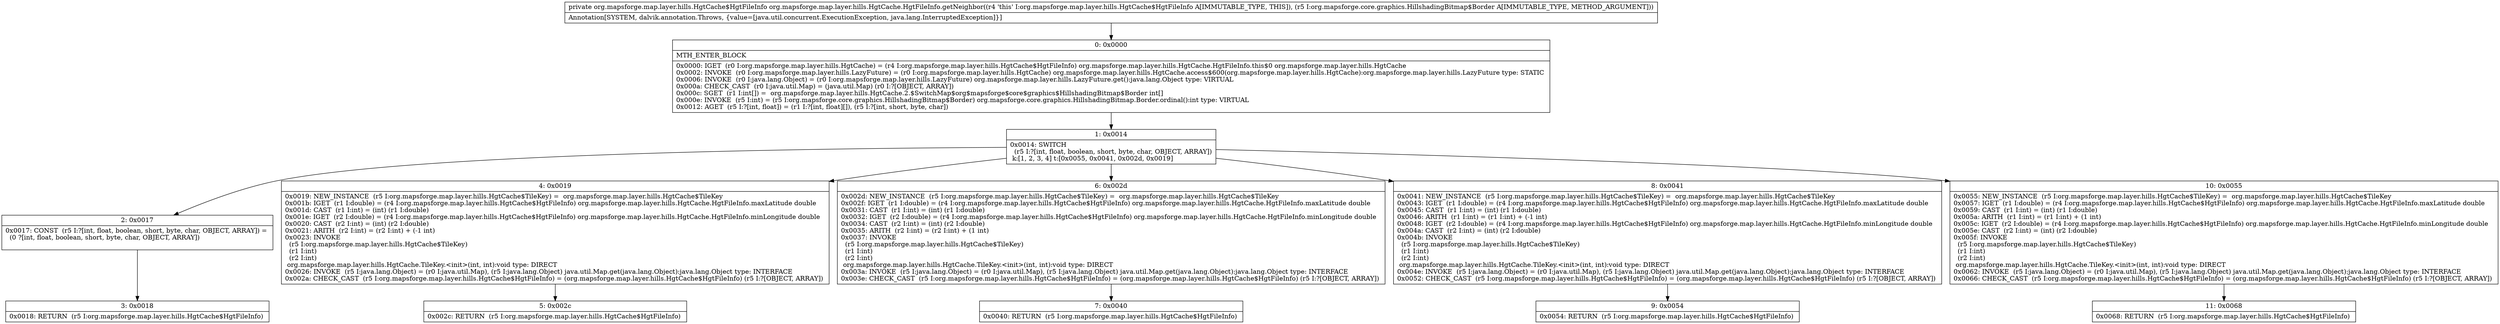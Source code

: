 digraph "CFG fororg.mapsforge.map.layer.hills.HgtCache.HgtFileInfo.getNeighbor(Lorg\/mapsforge\/core\/graphics\/HillshadingBitmap$Border;)Lorg\/mapsforge\/map\/layer\/hills\/HgtCache$HgtFileInfo;" {
Node_0 [shape=record,label="{0\:\ 0x0000|MTH_ENTER_BLOCK\l|0x0000: IGET  (r0 I:org.mapsforge.map.layer.hills.HgtCache) = (r4 I:org.mapsforge.map.layer.hills.HgtCache$HgtFileInfo) org.mapsforge.map.layer.hills.HgtCache.HgtFileInfo.this$0 org.mapsforge.map.layer.hills.HgtCache \l0x0002: INVOKE  (r0 I:org.mapsforge.map.layer.hills.LazyFuture) = (r0 I:org.mapsforge.map.layer.hills.HgtCache) org.mapsforge.map.layer.hills.HgtCache.access$600(org.mapsforge.map.layer.hills.HgtCache):org.mapsforge.map.layer.hills.LazyFuture type: STATIC \l0x0006: INVOKE  (r0 I:java.lang.Object) = (r0 I:org.mapsforge.map.layer.hills.LazyFuture) org.mapsforge.map.layer.hills.LazyFuture.get():java.lang.Object type: VIRTUAL \l0x000a: CHECK_CAST  (r0 I:java.util.Map) = (java.util.Map) (r0 I:?[OBJECT, ARRAY]) \l0x000c: SGET  (r1 I:int[]) =  org.mapsforge.map.layer.hills.HgtCache.2.$SwitchMap$org$mapsforge$core$graphics$HillshadingBitmap$Border int[] \l0x000e: INVOKE  (r5 I:int) = (r5 I:org.mapsforge.core.graphics.HillshadingBitmap$Border) org.mapsforge.core.graphics.HillshadingBitmap.Border.ordinal():int type: VIRTUAL \l0x0012: AGET  (r5 I:?[int, float]) = (r1 I:?[int, float][]), (r5 I:?[int, short, byte, char]) \l}"];
Node_1 [shape=record,label="{1\:\ 0x0014|0x0014: SWITCH  \l  (r5 I:?[int, float, boolean, short, byte, char, OBJECT, ARRAY])\l k:[1, 2, 3, 4] t:[0x0055, 0x0041, 0x002d, 0x0019] \l}"];
Node_2 [shape=record,label="{2\:\ 0x0017|0x0017: CONST  (r5 I:?[int, float, boolean, short, byte, char, OBJECT, ARRAY]) = \l  (0 ?[int, float, boolean, short, byte, char, OBJECT, ARRAY])\l \l}"];
Node_3 [shape=record,label="{3\:\ 0x0018|0x0018: RETURN  (r5 I:org.mapsforge.map.layer.hills.HgtCache$HgtFileInfo) \l}"];
Node_4 [shape=record,label="{4\:\ 0x0019|0x0019: NEW_INSTANCE  (r5 I:org.mapsforge.map.layer.hills.HgtCache$TileKey) =  org.mapsforge.map.layer.hills.HgtCache$TileKey \l0x001b: IGET  (r1 I:double) = (r4 I:org.mapsforge.map.layer.hills.HgtCache$HgtFileInfo) org.mapsforge.map.layer.hills.HgtCache.HgtFileInfo.maxLatitude double \l0x001d: CAST  (r1 I:int) = (int) (r1 I:double) \l0x001e: IGET  (r2 I:double) = (r4 I:org.mapsforge.map.layer.hills.HgtCache$HgtFileInfo) org.mapsforge.map.layer.hills.HgtCache.HgtFileInfo.minLongitude double \l0x0020: CAST  (r2 I:int) = (int) (r2 I:double) \l0x0021: ARITH  (r2 I:int) = (r2 I:int) + (\-1 int) \l0x0023: INVOKE  \l  (r5 I:org.mapsforge.map.layer.hills.HgtCache$TileKey)\l  (r1 I:int)\l  (r2 I:int)\l org.mapsforge.map.layer.hills.HgtCache.TileKey.\<init\>(int, int):void type: DIRECT \l0x0026: INVOKE  (r5 I:java.lang.Object) = (r0 I:java.util.Map), (r5 I:java.lang.Object) java.util.Map.get(java.lang.Object):java.lang.Object type: INTERFACE \l0x002a: CHECK_CAST  (r5 I:org.mapsforge.map.layer.hills.HgtCache$HgtFileInfo) = (org.mapsforge.map.layer.hills.HgtCache$HgtFileInfo) (r5 I:?[OBJECT, ARRAY]) \l}"];
Node_5 [shape=record,label="{5\:\ 0x002c|0x002c: RETURN  (r5 I:org.mapsforge.map.layer.hills.HgtCache$HgtFileInfo) \l}"];
Node_6 [shape=record,label="{6\:\ 0x002d|0x002d: NEW_INSTANCE  (r5 I:org.mapsforge.map.layer.hills.HgtCache$TileKey) =  org.mapsforge.map.layer.hills.HgtCache$TileKey \l0x002f: IGET  (r1 I:double) = (r4 I:org.mapsforge.map.layer.hills.HgtCache$HgtFileInfo) org.mapsforge.map.layer.hills.HgtCache.HgtFileInfo.maxLatitude double \l0x0031: CAST  (r1 I:int) = (int) (r1 I:double) \l0x0032: IGET  (r2 I:double) = (r4 I:org.mapsforge.map.layer.hills.HgtCache$HgtFileInfo) org.mapsforge.map.layer.hills.HgtCache.HgtFileInfo.minLongitude double \l0x0034: CAST  (r2 I:int) = (int) (r2 I:double) \l0x0035: ARITH  (r2 I:int) = (r2 I:int) + (1 int) \l0x0037: INVOKE  \l  (r5 I:org.mapsforge.map.layer.hills.HgtCache$TileKey)\l  (r1 I:int)\l  (r2 I:int)\l org.mapsforge.map.layer.hills.HgtCache.TileKey.\<init\>(int, int):void type: DIRECT \l0x003a: INVOKE  (r5 I:java.lang.Object) = (r0 I:java.util.Map), (r5 I:java.lang.Object) java.util.Map.get(java.lang.Object):java.lang.Object type: INTERFACE \l0x003e: CHECK_CAST  (r5 I:org.mapsforge.map.layer.hills.HgtCache$HgtFileInfo) = (org.mapsforge.map.layer.hills.HgtCache$HgtFileInfo) (r5 I:?[OBJECT, ARRAY]) \l}"];
Node_7 [shape=record,label="{7\:\ 0x0040|0x0040: RETURN  (r5 I:org.mapsforge.map.layer.hills.HgtCache$HgtFileInfo) \l}"];
Node_8 [shape=record,label="{8\:\ 0x0041|0x0041: NEW_INSTANCE  (r5 I:org.mapsforge.map.layer.hills.HgtCache$TileKey) =  org.mapsforge.map.layer.hills.HgtCache$TileKey \l0x0043: IGET  (r1 I:double) = (r4 I:org.mapsforge.map.layer.hills.HgtCache$HgtFileInfo) org.mapsforge.map.layer.hills.HgtCache.HgtFileInfo.maxLatitude double \l0x0045: CAST  (r1 I:int) = (int) (r1 I:double) \l0x0046: ARITH  (r1 I:int) = (r1 I:int) + (\-1 int) \l0x0048: IGET  (r2 I:double) = (r4 I:org.mapsforge.map.layer.hills.HgtCache$HgtFileInfo) org.mapsforge.map.layer.hills.HgtCache.HgtFileInfo.minLongitude double \l0x004a: CAST  (r2 I:int) = (int) (r2 I:double) \l0x004b: INVOKE  \l  (r5 I:org.mapsforge.map.layer.hills.HgtCache$TileKey)\l  (r1 I:int)\l  (r2 I:int)\l org.mapsforge.map.layer.hills.HgtCache.TileKey.\<init\>(int, int):void type: DIRECT \l0x004e: INVOKE  (r5 I:java.lang.Object) = (r0 I:java.util.Map), (r5 I:java.lang.Object) java.util.Map.get(java.lang.Object):java.lang.Object type: INTERFACE \l0x0052: CHECK_CAST  (r5 I:org.mapsforge.map.layer.hills.HgtCache$HgtFileInfo) = (org.mapsforge.map.layer.hills.HgtCache$HgtFileInfo) (r5 I:?[OBJECT, ARRAY]) \l}"];
Node_9 [shape=record,label="{9\:\ 0x0054|0x0054: RETURN  (r5 I:org.mapsforge.map.layer.hills.HgtCache$HgtFileInfo) \l}"];
Node_10 [shape=record,label="{10\:\ 0x0055|0x0055: NEW_INSTANCE  (r5 I:org.mapsforge.map.layer.hills.HgtCache$TileKey) =  org.mapsforge.map.layer.hills.HgtCache$TileKey \l0x0057: IGET  (r1 I:double) = (r4 I:org.mapsforge.map.layer.hills.HgtCache$HgtFileInfo) org.mapsforge.map.layer.hills.HgtCache.HgtFileInfo.maxLatitude double \l0x0059: CAST  (r1 I:int) = (int) (r1 I:double) \l0x005a: ARITH  (r1 I:int) = (r1 I:int) + (1 int) \l0x005c: IGET  (r2 I:double) = (r4 I:org.mapsforge.map.layer.hills.HgtCache$HgtFileInfo) org.mapsforge.map.layer.hills.HgtCache.HgtFileInfo.minLongitude double \l0x005e: CAST  (r2 I:int) = (int) (r2 I:double) \l0x005f: INVOKE  \l  (r5 I:org.mapsforge.map.layer.hills.HgtCache$TileKey)\l  (r1 I:int)\l  (r2 I:int)\l org.mapsforge.map.layer.hills.HgtCache.TileKey.\<init\>(int, int):void type: DIRECT \l0x0062: INVOKE  (r5 I:java.lang.Object) = (r0 I:java.util.Map), (r5 I:java.lang.Object) java.util.Map.get(java.lang.Object):java.lang.Object type: INTERFACE \l0x0066: CHECK_CAST  (r5 I:org.mapsforge.map.layer.hills.HgtCache$HgtFileInfo) = (org.mapsforge.map.layer.hills.HgtCache$HgtFileInfo) (r5 I:?[OBJECT, ARRAY]) \l}"];
Node_11 [shape=record,label="{11\:\ 0x0068|0x0068: RETURN  (r5 I:org.mapsforge.map.layer.hills.HgtCache$HgtFileInfo) \l}"];
MethodNode[shape=record,label="{private org.mapsforge.map.layer.hills.HgtCache$HgtFileInfo org.mapsforge.map.layer.hills.HgtCache.HgtFileInfo.getNeighbor((r4 'this' I:org.mapsforge.map.layer.hills.HgtCache$HgtFileInfo A[IMMUTABLE_TYPE, THIS]), (r5 I:org.mapsforge.core.graphics.HillshadingBitmap$Border A[IMMUTABLE_TYPE, METHOD_ARGUMENT]))  | Annotation[SYSTEM, dalvik.annotation.Throws, \{value=[java.util.concurrent.ExecutionException, java.lang.InterruptedException]\}]\l}"];
MethodNode -> Node_0;
Node_0 -> Node_1;
Node_1 -> Node_2;
Node_1 -> Node_4;
Node_1 -> Node_6;
Node_1 -> Node_8;
Node_1 -> Node_10;
Node_2 -> Node_3;
Node_4 -> Node_5;
Node_6 -> Node_7;
Node_8 -> Node_9;
Node_10 -> Node_11;
}

